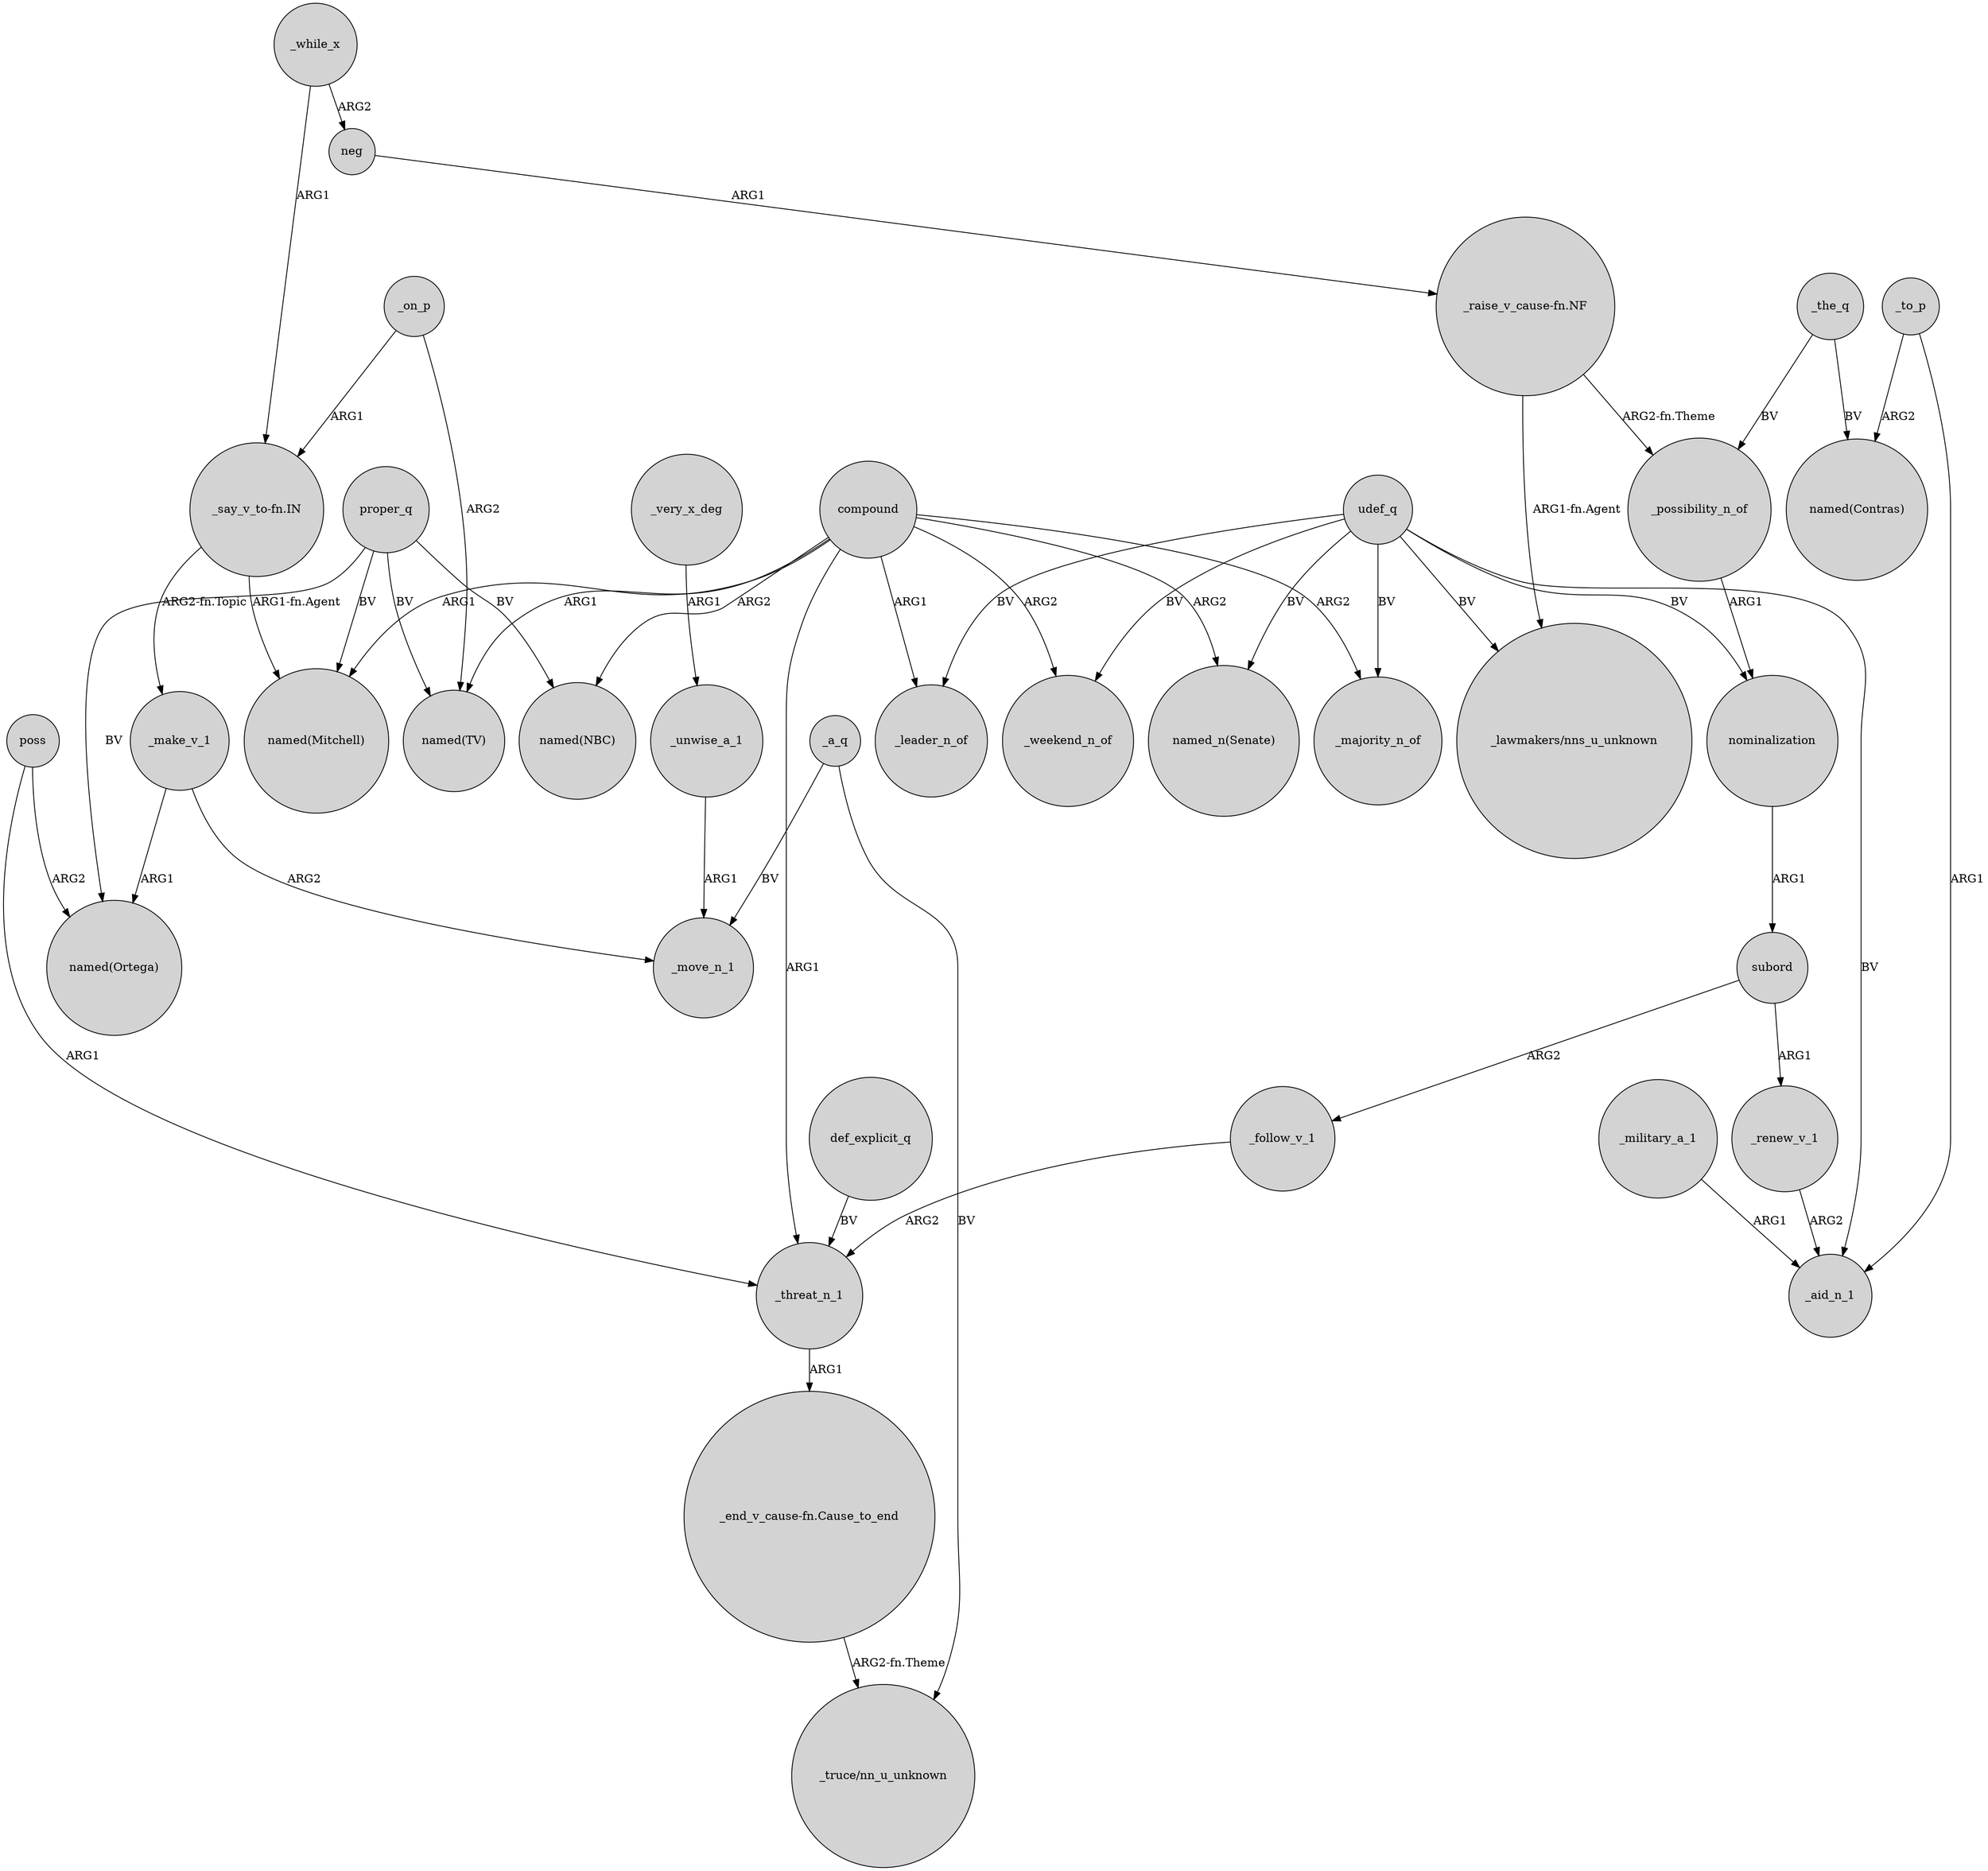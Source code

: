 digraph {
	node [shape=circle style=filled]
	"_say_v_to-fn.IN" -> "named(Mitchell)" [label="ARG1-fn.Agent"]
	_on_p -> "_say_v_to-fn.IN" [label=ARG1]
	_military_a_1 -> _aid_n_1 [label=ARG1]
	"_raise_v_cause-fn.NF" -> "_lawmakers/nns_u_unknown" [label="ARG1-fn.Agent"]
	_follow_v_1 -> _threat_n_1 [label=ARG2]
	proper_q -> "named(NBC)" [label=BV]
	def_explicit_q -> _threat_n_1 [label=BV]
	proper_q -> "named(Ortega)" [label=BV]
	udef_q -> "_lawmakers/nns_u_unknown" [label=BV]
	_unwise_a_1 -> _move_n_1 [label=ARG1]
	"_end_v_cause-fn.Cause_to_end" -> "_truce/nn_u_unknown" [label="ARG2-fn.Theme"]
	compound -> _threat_n_1 [label=ARG1]
	subord -> _follow_v_1 [label=ARG2]
	compound -> _leader_n_of [label=ARG1]
	proper_q -> "named(TV)" [label=BV]
	udef_q -> _majority_n_of [label=BV]
	_make_v_1 -> "named(Ortega)" [label=ARG1]
	compound -> "named(Mitchell)" [label=ARG1]
	subord -> _renew_v_1 [label=ARG1]
	udef_q -> _weekend_n_of [label=BV]
	_threat_n_1 -> "_end_v_cause-fn.Cause_to_end" [label=ARG1]
	_very_x_deg -> _unwise_a_1 [label=ARG1]
	_the_q -> _possibility_n_of [label=BV]
	"_raise_v_cause-fn.NF" -> _possibility_n_of [label="ARG2-fn.Theme"]
	nominalization -> subord [label=ARG1]
	"_say_v_to-fn.IN" -> _make_v_1 [label="ARG2-fn.Topic"]
	_on_p -> "named(TV)" [label=ARG2]
	compound -> "named_n(Senate)" [label=ARG2]
	_to_p -> "named(Contras)" [label=ARG2]
	_a_q -> _move_n_1 [label=BV]
	compound -> "named(NBC)" [label=ARG2]
	neg -> "_raise_v_cause-fn.NF" [label=ARG1]
	udef_q -> nominalization [label=BV]
	_possibility_n_of -> nominalization [label=ARG1]
	proper_q -> "named(Mitchell)" [label=BV]
	_while_x -> "_say_v_to-fn.IN" [label=ARG1]
	poss -> _threat_n_1 [label=ARG1]
	poss -> "named(Ortega)" [label=ARG2]
	udef_q -> "named_n(Senate)" [label=BV]
	compound -> _majority_n_of [label=ARG2]
	_a_q -> "_truce/nn_u_unknown" [label=BV]
	udef_q -> _aid_n_1 [label=BV]
	_make_v_1 -> _move_n_1 [label=ARG2]
	_while_x -> neg [label=ARG2]
	_renew_v_1 -> _aid_n_1 [label=ARG2]
	compound -> _weekend_n_of [label=ARG2]
	_the_q -> "named(Contras)" [label=BV]
	compound -> "named(TV)" [label=ARG1]
	udef_q -> _leader_n_of [label=BV]
	_to_p -> _aid_n_1 [label=ARG1]
}
